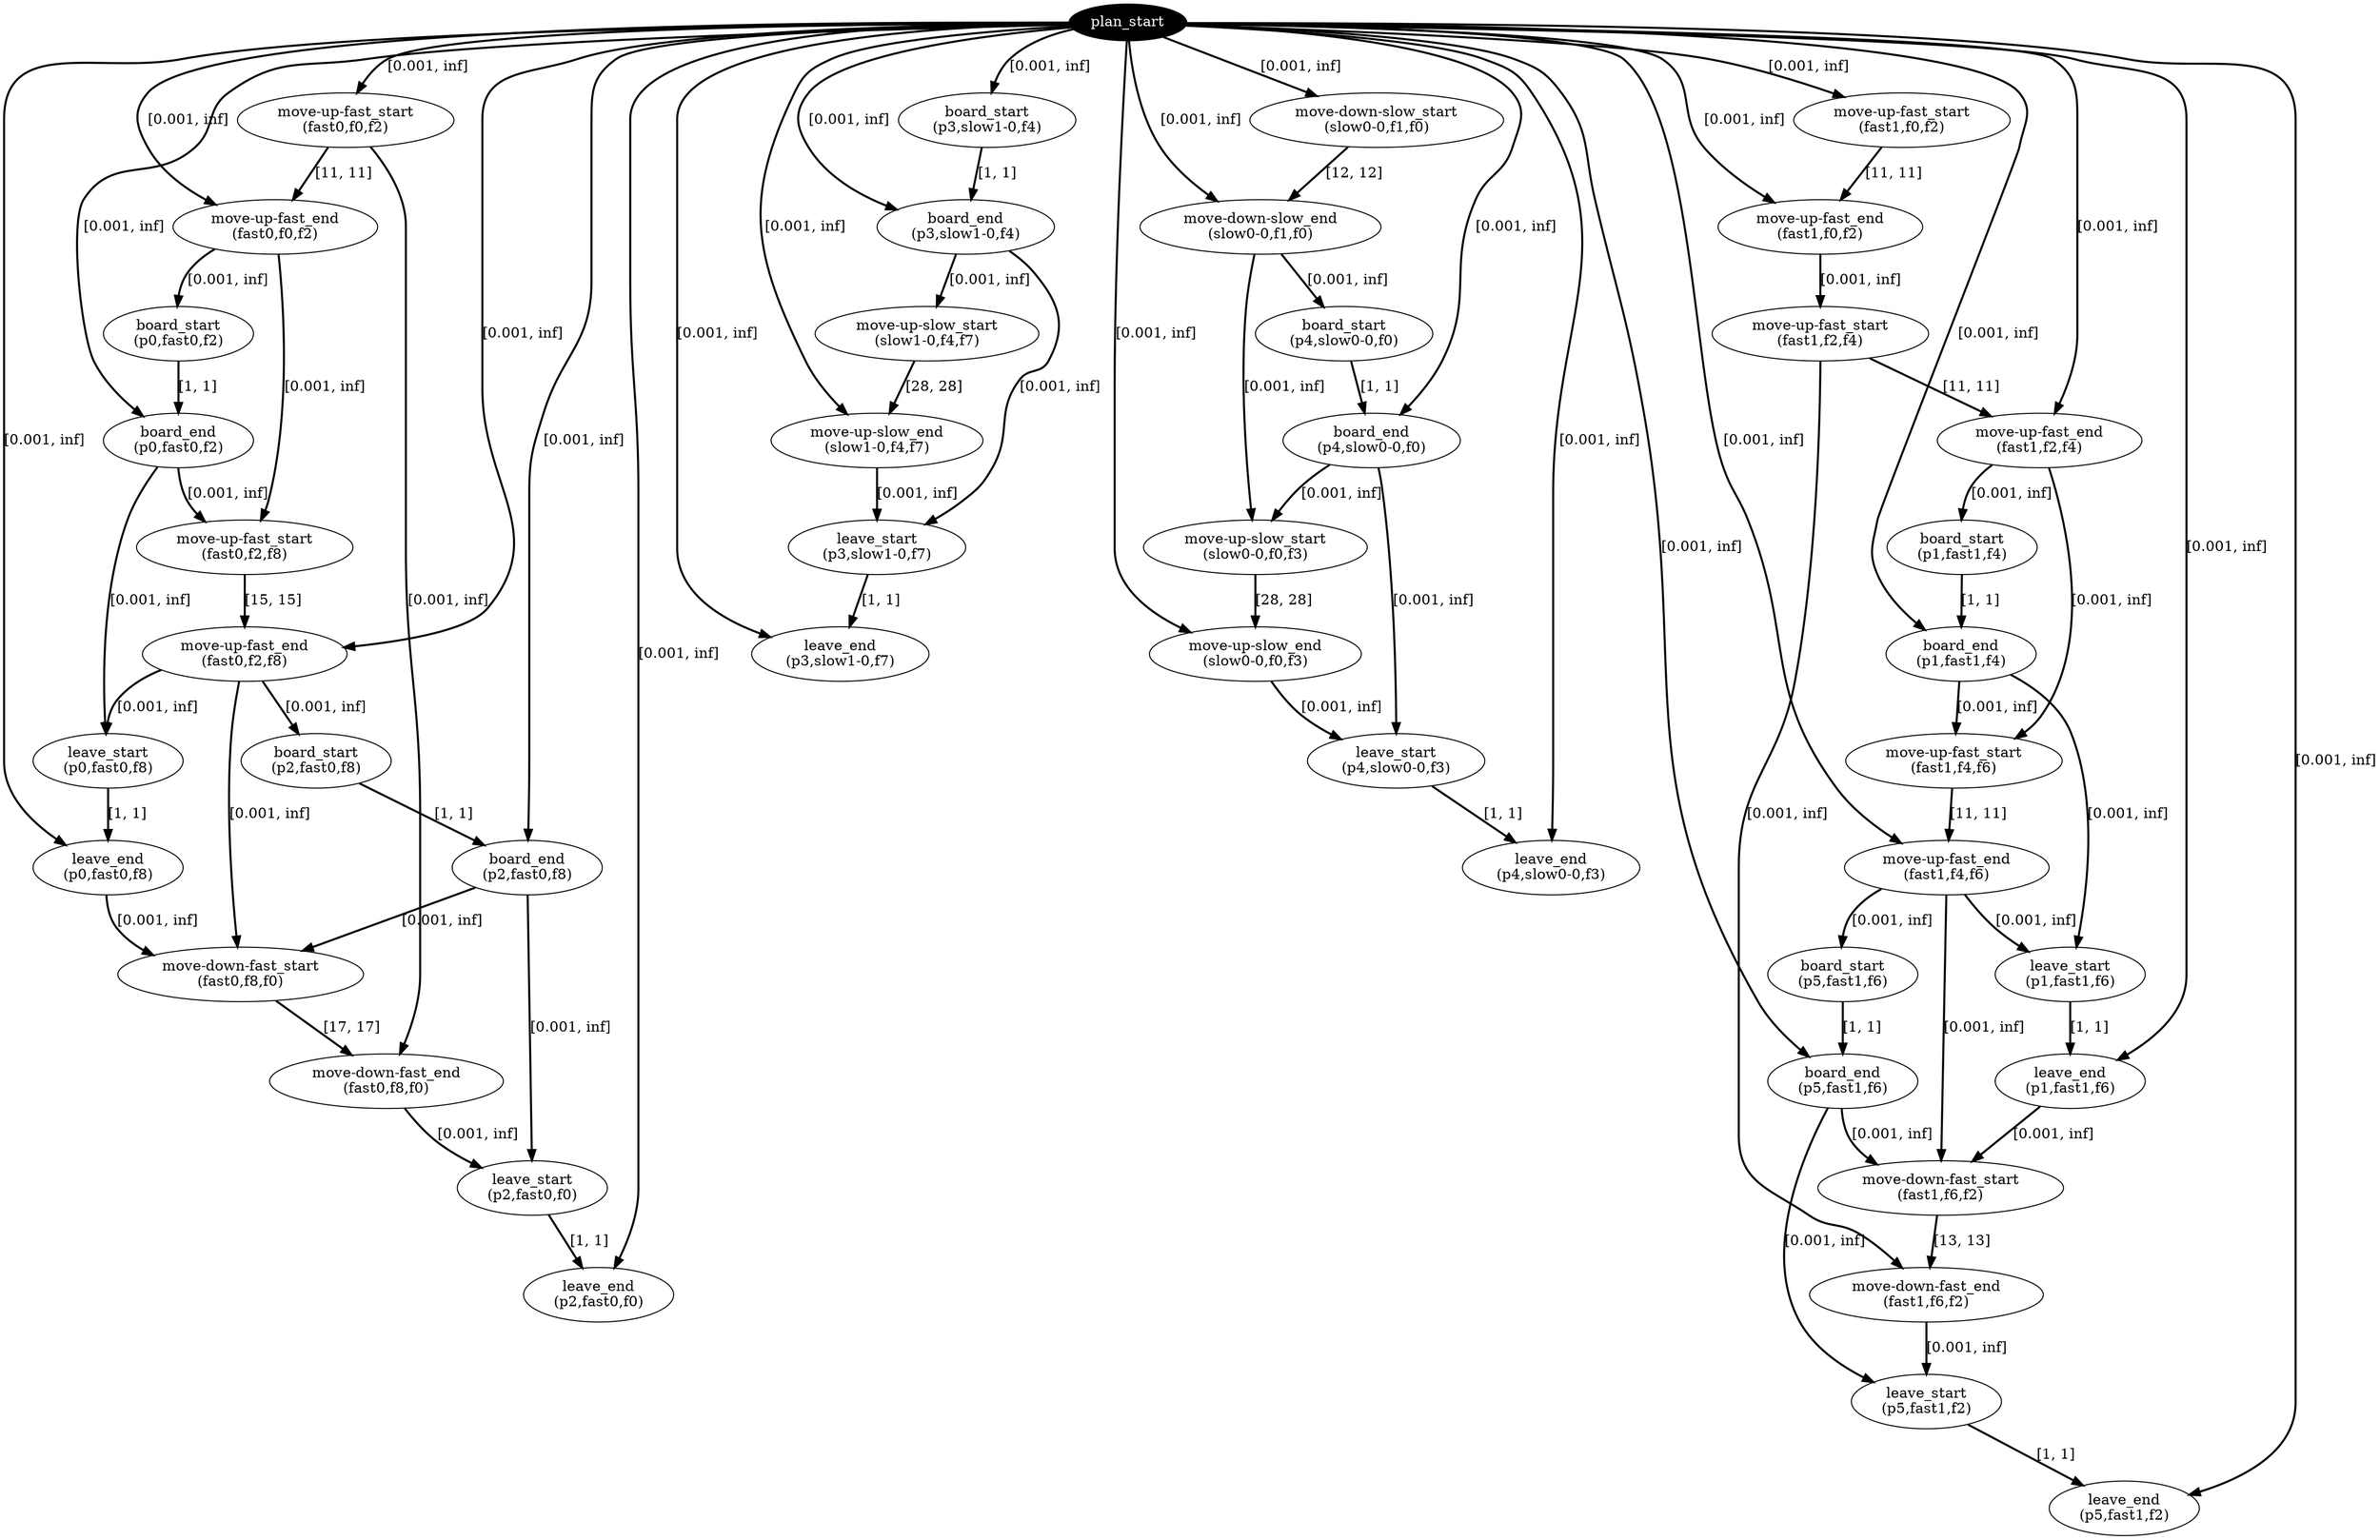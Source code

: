 digraph plan {
0[ label="plan_start",style=filled,fillcolor=black,fontcolor=white];
1[ label="move-down-slow_start
(slow0-0,f1,f0)"];
2[ label="move-down-slow_end
(slow0-0,f1,f0)"];
3[ label="board_start
(p3,slow1-0,f4)"];
4[ label="board_end
(p3,slow1-0,f4)"];
5[ label="move-up-fast_start
(fast0,f0,f2)"];
6[ label="move-up-fast_end
(fast0,f0,f2)"];
7[ label="move-up-fast_start
(fast1,f0,f2)"];
8[ label="move-up-fast_end
(fast1,f0,f2)"];
9[ label="move-up-slow_start
(slow1-0,f4,f7)"];
10[ label="move-up-slow_end
(slow1-0,f4,f7)"];
11[ label="board_start
(p0,fast0,f2)"];
12[ label="board_end
(p0,fast0,f2)"];
13[ label="move-up-fast_start
(fast1,f2,f4)"];
14[ label="move-up-fast_end
(fast1,f2,f4)"];
15[ label="board_start
(p4,slow0-0,f0)"];
16[ label="board_end
(p4,slow0-0,f0)"];
17[ label="move-up-fast_start
(fast0,f2,f8)"];
18[ label="move-up-fast_end
(fast0,f2,f8)"];
19[ label="move-up-slow_start
(slow0-0,f0,f3)"];
20[ label="move-up-slow_end
(slow0-0,f0,f3)"];
21[ label="board_start
(p1,fast1,f4)"];
22[ label="board_end
(p1,fast1,f4)"];
23[ label="move-up-fast_start
(fast1,f4,f6)"];
24[ label="move-up-fast_end
(fast1,f4,f6)"];
25[ label="leave_start
(p0,fast0,f8)"];
26[ label="leave_end
(p0,fast0,f8)"];
27[ label="board_start
(p2,fast0,f8)"];
28[ label="board_end
(p2,fast0,f8)"];
29[ label="move-down-fast_start
(fast0,f8,f0)"];
30[ label="move-down-fast_end
(fast0,f8,f0)"];
31[ label="leave_start
(p3,slow1-0,f7)"];
32[ label="leave_end
(p3,slow1-0,f7)"];
33[ label="leave_start
(p1,fast1,f6)"];
34[ label="leave_end
(p1,fast1,f6)"];
35[ label="board_start
(p5,fast1,f6)"];
36[ label="board_end
(p5,fast1,f6)"];
37[ label="move-down-fast_start
(fast1,f6,f2)"];
38[ label="move-down-fast_end
(fast1,f6,f2)"];
39[ label="leave_start
(p4,slow0-0,f3)"];
40[ label="leave_end
(p4,slow0-0,f3)"];
41[ label="leave_start
(p2,fast0,f0)"];
42[ label="leave_end
(p2,fast0,f0)"];
43[ label="leave_start
(p5,fast1,f2)"];
44[ label="leave_end
(p5,fast1,f2)"];
"0" -> "1" [ label="[0.001, inf]" , penwidth=2, color="black"]
"0" -> "3" [ label="[0.001, inf]" , penwidth=2, color="black"]
"0" -> "5" [ label="[0.001, inf]" , penwidth=2, color="black"]
"0" -> "7" [ label="[0.001, inf]" , penwidth=2, color="black"]
"3" -> "4" [ label="[1, 1]" , penwidth=2, color="black"]
"0" -> "4" [ label="[0.001, inf]" , penwidth=2, color="black"]
"4" -> "9" [ label="[0.001, inf]" , penwidth=2, color="black"]
"5" -> "6" [ label="[11, 11]" , penwidth=2, color="black"]
"0" -> "6" [ label="[0.001, inf]" , penwidth=2, color="black"]
"7" -> "8" [ label="[11, 11]" , penwidth=2, color="black"]
"0" -> "8" [ label="[0.001, inf]" , penwidth=2, color="black"]
"6" -> "11" [ label="[0.001, inf]" , penwidth=2, color="black"]
"8" -> "13" [ label="[0.001, inf]" , penwidth=2, color="black"]
"1" -> "2" [ label="[12, 12]" , penwidth=2, color="black"]
"0" -> "2" [ label="[0.001, inf]" , penwidth=2, color="black"]
"11" -> "12" [ label="[1, 1]" , penwidth=2, color="black"]
"0" -> "12" [ label="[0.001, inf]" , penwidth=2, color="black"]
"2" -> "15" [ label="[0.001, inf]" , penwidth=2, color="black"]
"6" -> "17" [ label="[0.001, inf]" , penwidth=2, color="black"]
"12" -> "17" [ label="[0.001, inf]" , penwidth=2, color="black"]
"15" -> "16" [ label="[1, 1]" , penwidth=2, color="black"]
"0" -> "16" [ label="[0.001, inf]" , penwidth=2, color="black"]
"2" -> "19" [ label="[0.001, inf]" , penwidth=2, color="black"]
"16" -> "19" [ label="[0.001, inf]" , penwidth=2, color="black"]
"13" -> "14" [ label="[11, 11]" , penwidth=2, color="black"]
"0" -> "14" [ label="[0.001, inf]" , penwidth=2, color="black"]
"14" -> "21" [ label="[0.001, inf]" , penwidth=2, color="black"]
"21" -> "22" [ label="[1, 1]" , penwidth=2, color="black"]
"0" -> "22" [ label="[0.001, inf]" , penwidth=2, color="black"]
"14" -> "23" [ label="[0.001, inf]" , penwidth=2, color="black"]
"22" -> "23" [ label="[0.001, inf]" , penwidth=2, color="black"]
"17" -> "18" [ label="[15, 15]" , penwidth=2, color="black"]
"0" -> "18" [ label="[0.001, inf]" , penwidth=2, color="black"]
"12" -> "25" [ label="[0.001, inf]" , penwidth=2, color="black"]
"18" -> "25" [ label="[0.001, inf]" , penwidth=2, color="black"]
"18" -> "27" [ label="[0.001, inf]" , penwidth=2, color="black"]
"25" -> "26" [ label="[1, 1]" , penwidth=2, color="black"]
"0" -> "26" [ label="[0.001, inf]" , penwidth=2, color="black"]
"27" -> "28" [ label="[1, 1]" , penwidth=2, color="black"]
"0" -> "28" [ label="[0.001, inf]" , penwidth=2, color="black"]
"18" -> "29" [ label="[0.001, inf]" , penwidth=2, color="black"]
"28" -> "29" [ label="[0.001, inf]" , penwidth=2, color="black"]
"26" -> "29" [ label="[0.001, inf]" , penwidth=2, color="black"]
"9" -> "10" [ label="[28, 28]" , penwidth=2, color="black"]
"0" -> "10" [ label="[0.001, inf]" , penwidth=2, color="black"]
"4" -> "31" [ label="[0.001, inf]" , penwidth=2, color="black"]
"10" -> "31" [ label="[0.001, inf]" , penwidth=2, color="black"]
"31" -> "32" [ label="[1, 1]" , penwidth=2, color="black"]
"0" -> "32" [ label="[0.001, inf]" , penwidth=2, color="black"]
"23" -> "24" [ label="[11, 11]" , penwidth=2, color="black"]
"0" -> "24" [ label="[0.001, inf]" , penwidth=2, color="black"]
"22" -> "33" [ label="[0.001, inf]" , penwidth=2, color="black"]
"24" -> "33" [ label="[0.001, inf]" , penwidth=2, color="black"]
"24" -> "35" [ label="[0.001, inf]" , penwidth=2, color="black"]
"33" -> "34" [ label="[1, 1]" , penwidth=2, color="black"]
"0" -> "34" [ label="[0.001, inf]" , penwidth=2, color="black"]
"35" -> "36" [ label="[1, 1]" , penwidth=2, color="black"]
"0" -> "36" [ label="[0.001, inf]" , penwidth=2, color="black"]
"24" -> "37" [ label="[0.001, inf]" , penwidth=2, color="black"]
"36" -> "37" [ label="[0.001, inf]" , penwidth=2, color="black"]
"34" -> "37" [ label="[0.001, inf]" , penwidth=2, color="black"]
"19" -> "20" [ label="[28, 28]" , penwidth=2, color="black"]
"0" -> "20" [ label="[0.001, inf]" , penwidth=2, color="black"]
"16" -> "39" [ label="[0.001, inf]" , penwidth=2, color="black"]
"20" -> "39" [ label="[0.001, inf]" , penwidth=2, color="black"]
"39" -> "40" [ label="[1, 1]" , penwidth=2, color="black"]
"0" -> "40" [ label="[0.001, inf]" , penwidth=2, color="black"]
"29" -> "30" [ label="[17, 17]" , penwidth=2, color="black"]
"5" -> "30" [ label="[0.001, inf]" , penwidth=2, color="black"]
"28" -> "41" [ label="[0.001, inf]" , penwidth=2, color="black"]
"30" -> "41" [ label="[0.001, inf]" , penwidth=2, color="black"]
"41" -> "42" [ label="[1, 1]" , penwidth=2, color="black"]
"0" -> "42" [ label="[0.001, inf]" , penwidth=2, color="black"]
"37" -> "38" [ label="[13, 13]" , penwidth=2, color="black"]
"13" -> "38" [ label="[0.001, inf]" , penwidth=2, color="black"]
"36" -> "43" [ label="[0.001, inf]" , penwidth=2, color="black"]
"38" -> "43" [ label="[0.001, inf]" , penwidth=2, color="black"]
"43" -> "44" [ label="[1, 1]" , penwidth=2, color="black"]
"0" -> "44" [ label="[0.001, inf]" , penwidth=2, color="black"]
}
